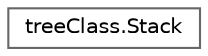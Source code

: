 digraph "Graphical Class Hierarchy"
{
 // LATEX_PDF_SIZE
  bgcolor="transparent";
  edge [fontname=Helvetica,fontsize=10,labelfontname=Helvetica,labelfontsize=10];
  node [fontname=Helvetica,fontsize=10,shape=box,height=0.2,width=0.4];
  rankdir="LR";
  Node0 [label="treeClass.Stack",height=0.2,width=0.4,color="grey40", fillcolor="white", style="filled",URL="$classtreeClass_1_1Stack.html",tooltip="Stack class for easier way to represent stacks."];
}

